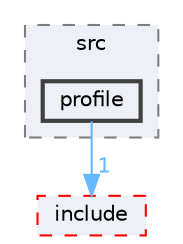 digraph "tesseract_motion_planners/descartes/src/profile"
{
 // LATEX_PDF_SIZE
  bgcolor="transparent";
  edge [fontname=Helvetica,fontsize=10,labelfontname=Helvetica,labelfontsize=10];
  node [fontname=Helvetica,fontsize=10,shape=box,height=0.2,width=0.4];
  compound=true
  subgraph clusterdir_14f6dbf6794eb0f3e6d5c236f065e1d7 {
    graph [ bgcolor="#edf0f7", pencolor="grey50", label="src", fontname=Helvetica,fontsize=10 style="filled,dashed", URL="dir_14f6dbf6794eb0f3e6d5c236f065e1d7.html",tooltip=""]
  dir_4031b446747f5641b33d4e126bbb5121 [label="profile", fillcolor="#edf0f7", color="grey25", style="filled,bold", URL="dir_4031b446747f5641b33d4e126bbb5121.html",tooltip=""];
  }
  dir_e39da67bc73a5f380ce0e3be7dedcb78 [label="include", fillcolor="#edf0f7", color="red", style="filled,dashed", URL="dir_e39da67bc73a5f380ce0e3be7dedcb78.html",tooltip=""];
  dir_4031b446747f5641b33d4e126bbb5121->dir_e39da67bc73a5f380ce0e3be7dedcb78 [headlabel="1", labeldistance=1.5 headhref="dir_000027_000011.html" color="steelblue1" fontcolor="steelblue1"];
}
